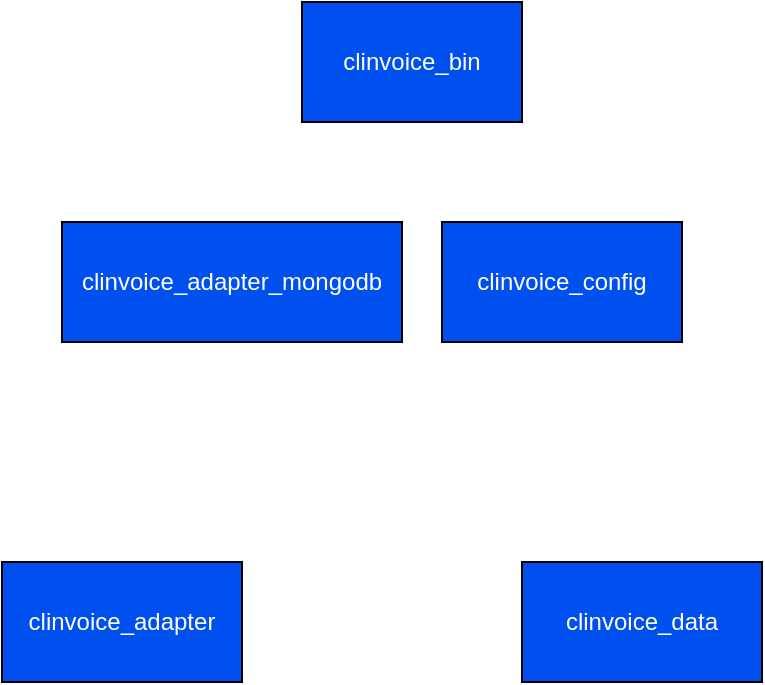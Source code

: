 <mxfile version="13.9.9" type="device"><diagram id="-ivfrLvw3EZPsuLQxwVy" name="Page-1"><mxGraphModel dx="648" dy="478" grid="1" gridSize="10" guides="1" tooltips="1" connect="1" arrows="1" fold="1" page="1" pageScale="1" pageWidth="850" pageHeight="1100" math="0" shadow="0"><root><mxCell id="0"/><mxCell id="1" parent="0"/><mxCell id="79hKAMT3CjvG0QS_qHQh-24" style="edgeStyle=orthogonalEdgeStyle;rounded=1;orthogonalLoop=1;jettySize=auto;html=1;entryX=0.5;entryY=1;entryDx=0;entryDy=0;startSize=10;endSize=10;fontColor=#000000;exitX=0.5;exitY=0;exitDx=0;exitDy=0;jumpSize=15;strokeColor=#FFFFFF;" edge="1" parent="1" source="79hKAMT3CjvG0QS_qHQh-1" target="79hKAMT3CjvG0QS_qHQh-7"><mxGeometry relative="1" as="geometry"><Array as="points"><mxPoint x="390" y="270"/><mxPoint x="350" y="270"/></Array></mxGeometry></mxCell><mxCell id="79hKAMT3CjvG0QS_qHQh-26" style="edgeStyle=orthogonalEdgeStyle;rounded=1;jumpStyle=gap;jumpSize=15;orthogonalLoop=1;jettySize=auto;html=1;entryX=0.5;entryY=1;entryDx=0;entryDy=0;startSize=10;endSize=10;fontColor=#000000;exitX=0.5;exitY=0;exitDx=0;exitDy=0;strokeColor=#FFFFFF;" edge="1" parent="1" source="79hKAMT3CjvG0QS_qHQh-1" target="79hKAMT3CjvG0QS_qHQh-16"><mxGeometry relative="1" as="geometry"><Array as="points"><mxPoint x="390" y="250"/><mxPoint x="185" y="250"/></Array></mxGeometry></mxCell><mxCell id="79hKAMT3CjvG0QS_qHQh-31" style="edgeStyle=orthogonalEdgeStyle;rounded=1;jumpStyle=gap;jumpSize=15;orthogonalLoop=1;jettySize=auto;html=1;entryX=1;entryY=0.5;entryDx=0;entryDy=0;startSize=10;endSize=10;strokeColor=#FFFFFF;fontColor=#000000;" edge="1" parent="1" source="79hKAMT3CjvG0QS_qHQh-1" target="79hKAMT3CjvG0QS_qHQh-6"><mxGeometry relative="1" as="geometry"/></mxCell><mxCell id="79hKAMT3CjvG0QS_qHQh-1" value="clinvoice_data" style="rounded=0;whiteSpace=wrap;html=1;fillColor=#0050ef;fontColor=#ffffff;strokeColor=#000000;" vertex="1" parent="1"><mxGeometry x="330" y="290" width="120" height="60" as="geometry"/></mxCell><mxCell id="79hKAMT3CjvG0QS_qHQh-23" style="edgeStyle=orthogonalEdgeStyle;rounded=1;orthogonalLoop=1;jettySize=auto;html=1;entryX=0.5;entryY=1;entryDx=0;entryDy=0;startSize=10;endSize=10;fontColor=#000000;exitX=0.5;exitY=0;exitDx=0;exitDy=0;jumpSize=15;strokeColor=#FFFFFF;" edge="1" parent="1" source="79hKAMT3CjvG0QS_qHQh-6" target="79hKAMT3CjvG0QS_qHQh-16"><mxGeometry relative="1" as="geometry"><Array as="points"><mxPoint x="130" y="250"/><mxPoint x="185" y="250"/></Array></mxGeometry></mxCell><mxCell id="79hKAMT3CjvG0QS_qHQh-25" style="edgeStyle=orthogonalEdgeStyle;rounded=1;orthogonalLoop=1;jettySize=auto;html=1;entryX=0.5;entryY=1;entryDx=0;entryDy=0;startSize=10;endSize=10;fontColor=#000000;jumpStyle=gap;jumpSize=15;exitX=0.5;exitY=0;exitDx=0;exitDy=0;strokeColor=#FFFFFF;" edge="1" parent="1" source="79hKAMT3CjvG0QS_qHQh-6" target="79hKAMT3CjvG0QS_qHQh-7"><mxGeometry relative="1" as="geometry"><Array as="points"><mxPoint x="130" y="270"/><mxPoint x="350" y="270"/></Array></mxGeometry></mxCell><mxCell id="79hKAMT3CjvG0QS_qHQh-6" value="clinvoice_adapter" style="rounded=0;whiteSpace=wrap;html=1;fillColor=#0050ef;fontColor=#ffffff;strokeColor=#000000;" vertex="1" parent="1"><mxGeometry x="70" y="290" width="120" height="60" as="geometry"/></mxCell><mxCell id="79hKAMT3CjvG0QS_qHQh-29" style="edgeStyle=orthogonalEdgeStyle;rounded=1;jumpStyle=gap;jumpSize=10;orthogonalLoop=1;jettySize=auto;html=1;entryX=0.5;entryY=1;entryDx=0;entryDy=0;startSize=10;endSize=10;fontColor=#000000;strokeColor=#FFFFFF;" edge="1" parent="1" source="79hKAMT3CjvG0QS_qHQh-7" target="79hKAMT3CjvG0QS_qHQh-27"><mxGeometry relative="1" as="geometry"><Array as="points"><mxPoint x="350" y="100"/><mxPoint x="275" y="100"/></Array></mxGeometry></mxCell><mxCell id="79hKAMT3CjvG0QS_qHQh-7" value="clinvoice_config" style="rounded=0;whiteSpace=wrap;html=1;fillColor=#0050ef;fontColor=#ffffff;strokeColor=#000000;" vertex="1" parent="1"><mxGeometry x="290" y="120" width="120" height="60" as="geometry"/></mxCell><mxCell id="79hKAMT3CjvG0QS_qHQh-28" style="edgeStyle=orthogonalEdgeStyle;rounded=1;jumpStyle=gap;jumpSize=10;orthogonalLoop=1;jettySize=auto;html=1;entryX=0.5;entryY=1;entryDx=0;entryDy=0;startSize=10;endSize=10;fontColor=#000000;strokeColor=#FFFFFF;" edge="1" parent="1" source="79hKAMT3CjvG0QS_qHQh-16" target="79hKAMT3CjvG0QS_qHQh-27"><mxGeometry relative="1" as="geometry"><Array as="points"><mxPoint x="185" y="100"/><mxPoint x="275" y="100"/></Array></mxGeometry></mxCell><mxCell id="79hKAMT3CjvG0QS_qHQh-16" value="clinvoice_adapter_mongodb" style="rounded=0;whiteSpace=wrap;html=1;fillColor=#0050ef;fontColor=#ffffff;strokeColor=#000000;" vertex="1" parent="1"><mxGeometry x="100" y="120" width="170" height="60" as="geometry"/></mxCell><mxCell id="79hKAMT3CjvG0QS_qHQh-27" value="clinvoice_bin" style="rounded=0;whiteSpace=wrap;html=1;fillColor=#0050ef;fontColor=#ffffff;strokeColor=#000000;" vertex="1" parent="1"><mxGeometry x="220" y="10" width="110" height="60" as="geometry"/></mxCell></root></mxGraphModel></diagram></mxfile>